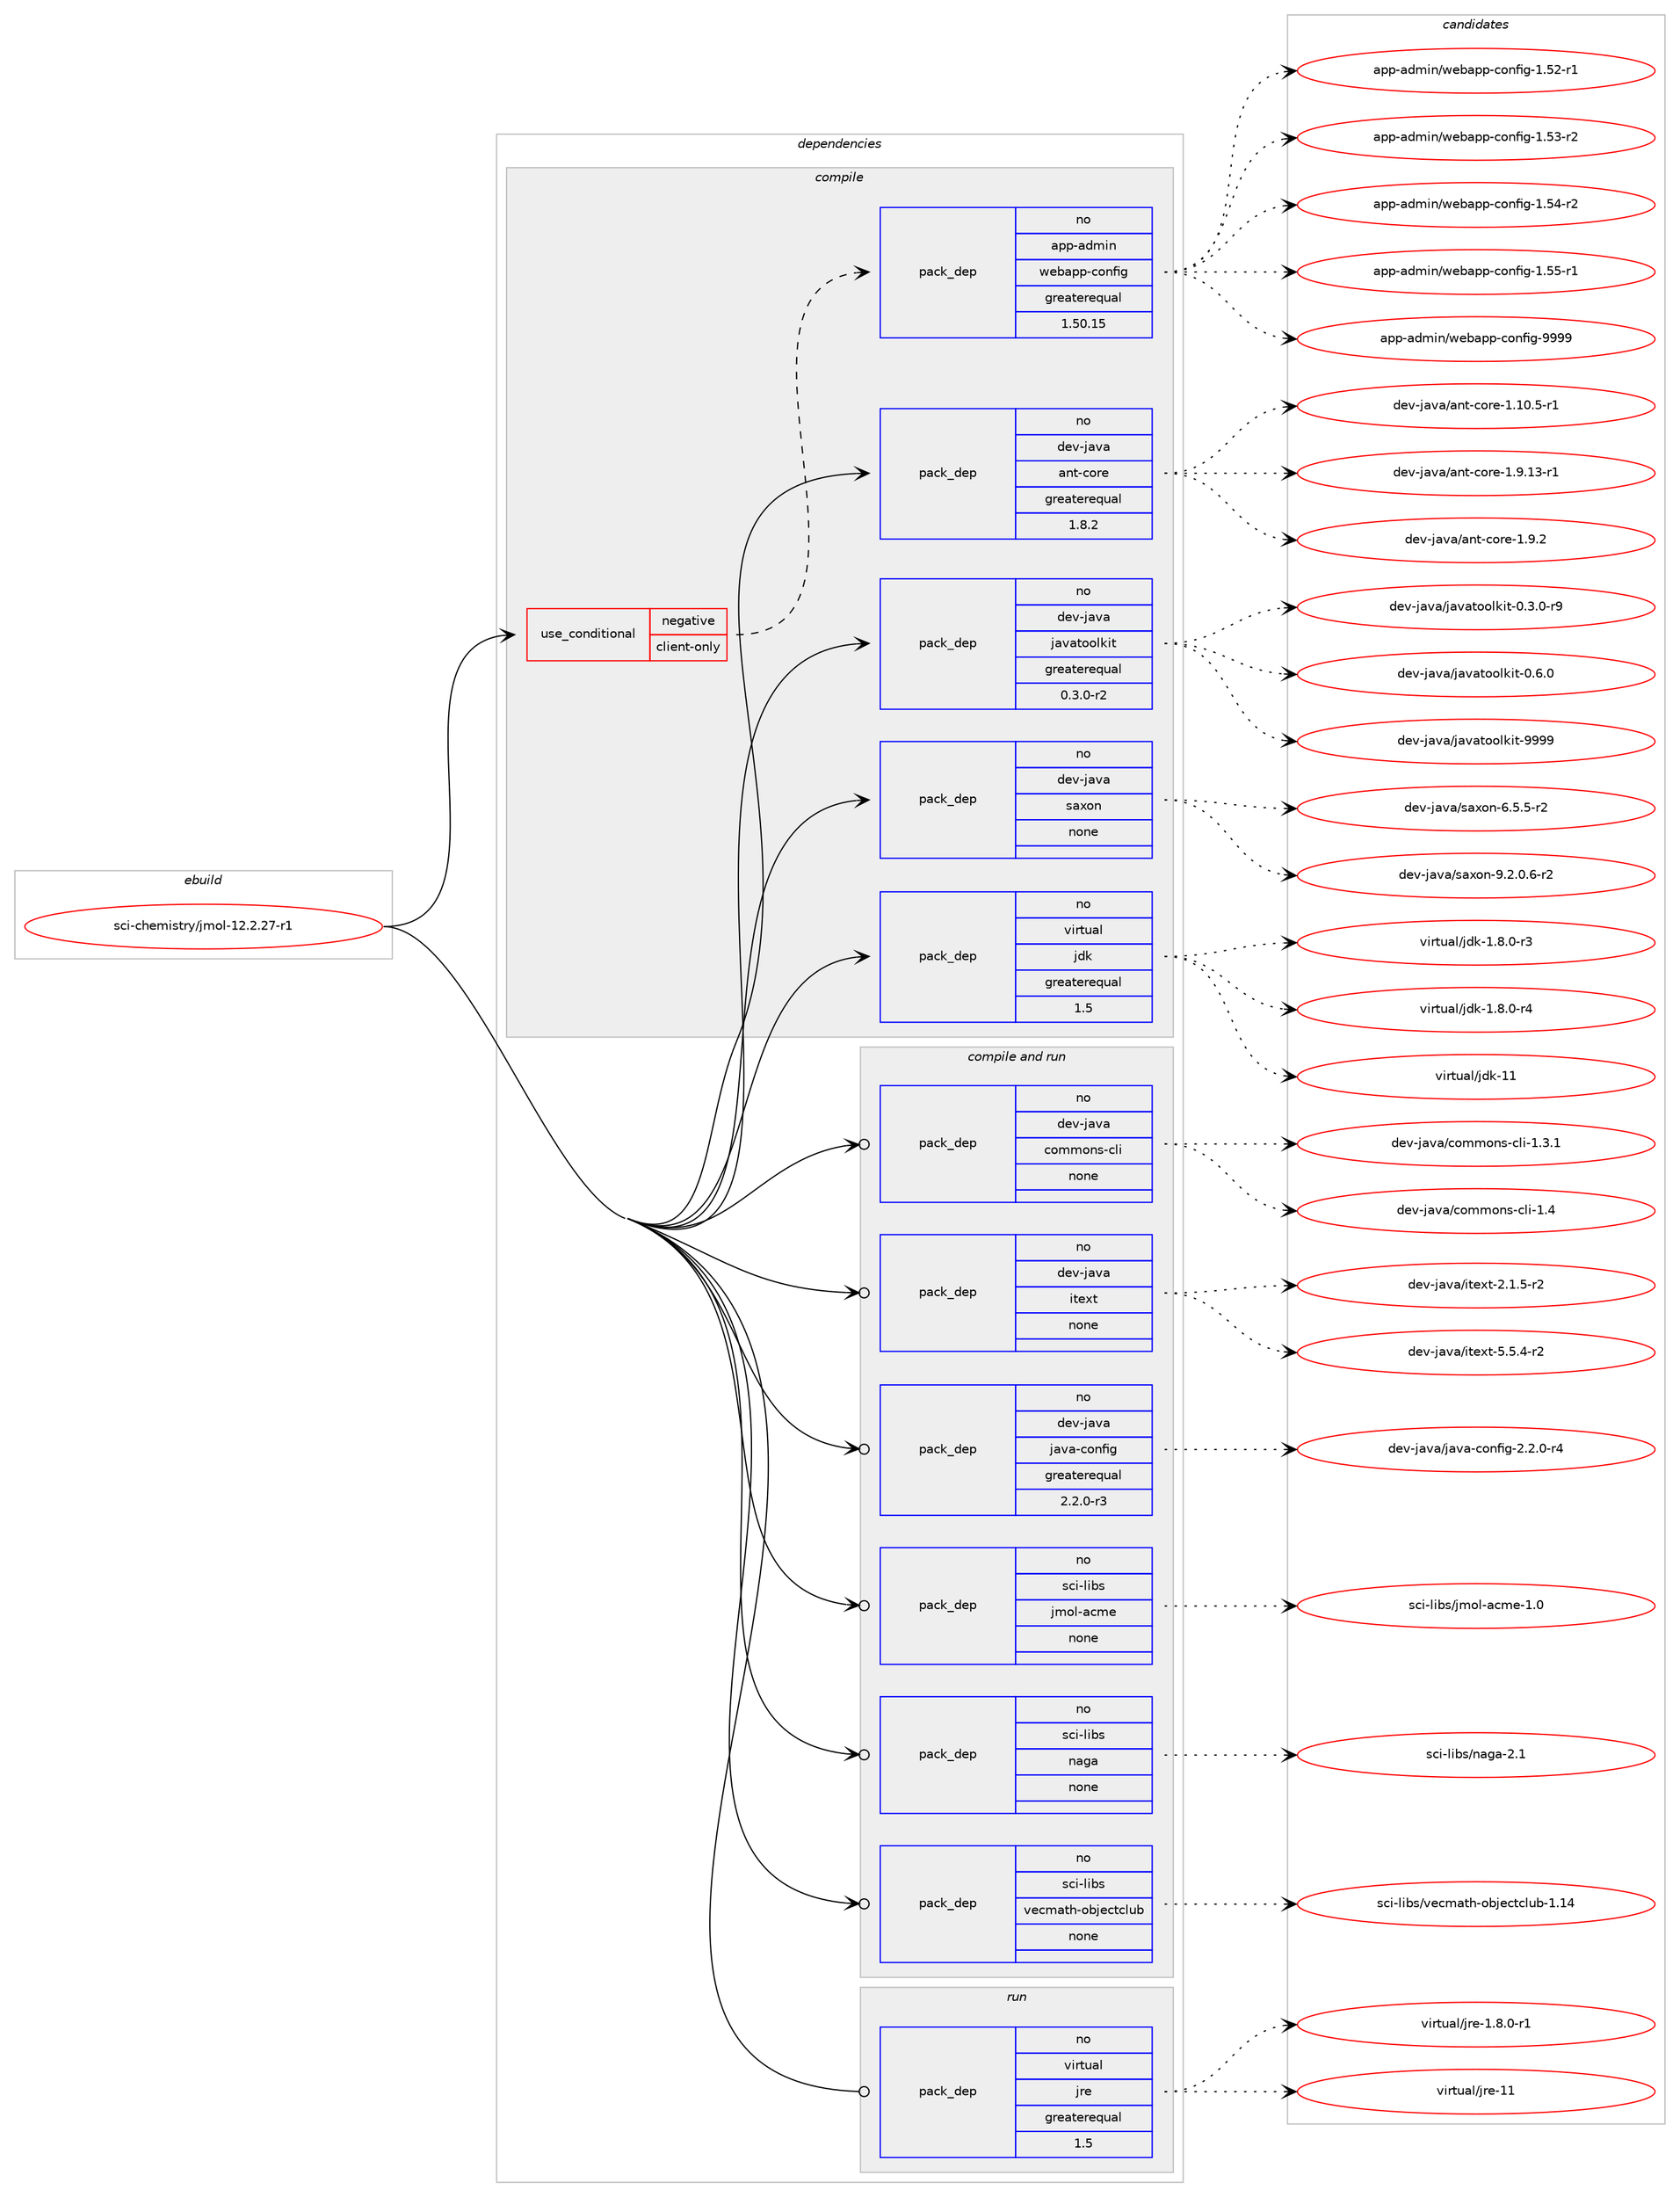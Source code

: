 digraph prolog {

# *************
# Graph options
# *************

newrank=true;
concentrate=true;
compound=true;
graph [rankdir=LR,fontname=Helvetica,fontsize=10,ranksep=1.5];#, ranksep=2.5, nodesep=0.2];
edge  [arrowhead=vee];
node  [fontname=Helvetica,fontsize=10];

# **********
# The ebuild
# **********

subgraph cluster_leftcol {
color=gray;
rank=same;
label=<<i>ebuild</i>>;
id [label="sci-chemistry/jmol-12.2.27-r1", color=red, width=4, href="../sci-chemistry/jmol-12.2.27-r1.svg"];
}

# ****************
# The dependencies
# ****************

subgraph cluster_midcol {
color=gray;
label=<<i>dependencies</i>>;
subgraph cluster_compile {
fillcolor="#eeeeee";
style=filled;
label=<<i>compile</i>>;
subgraph cond452440 {
dependency1688206 [label=<<TABLE BORDER="0" CELLBORDER="1" CELLSPACING="0" CELLPADDING="4"><TR><TD ROWSPAN="3" CELLPADDING="10">use_conditional</TD></TR><TR><TD>negative</TD></TR><TR><TD>client-only</TD></TR></TABLE>>, shape=none, color=red];
subgraph pack1208123 {
dependency1688207 [label=<<TABLE BORDER="0" CELLBORDER="1" CELLSPACING="0" CELLPADDING="4" WIDTH="220"><TR><TD ROWSPAN="6" CELLPADDING="30">pack_dep</TD></TR><TR><TD WIDTH="110">no</TD></TR><TR><TD>app-admin</TD></TR><TR><TD>webapp-config</TD></TR><TR><TD>greaterequal</TD></TR><TR><TD>1.50.15</TD></TR></TABLE>>, shape=none, color=blue];
}
dependency1688206:e -> dependency1688207:w [weight=20,style="dashed",arrowhead="vee"];
}
id:e -> dependency1688206:w [weight=20,style="solid",arrowhead="vee"];
subgraph pack1208124 {
dependency1688208 [label=<<TABLE BORDER="0" CELLBORDER="1" CELLSPACING="0" CELLPADDING="4" WIDTH="220"><TR><TD ROWSPAN="6" CELLPADDING="30">pack_dep</TD></TR><TR><TD WIDTH="110">no</TD></TR><TR><TD>dev-java</TD></TR><TR><TD>ant-core</TD></TR><TR><TD>greaterequal</TD></TR><TR><TD>1.8.2</TD></TR></TABLE>>, shape=none, color=blue];
}
id:e -> dependency1688208:w [weight=20,style="solid",arrowhead="vee"];
subgraph pack1208125 {
dependency1688209 [label=<<TABLE BORDER="0" CELLBORDER="1" CELLSPACING="0" CELLPADDING="4" WIDTH="220"><TR><TD ROWSPAN="6" CELLPADDING="30">pack_dep</TD></TR><TR><TD WIDTH="110">no</TD></TR><TR><TD>dev-java</TD></TR><TR><TD>javatoolkit</TD></TR><TR><TD>greaterequal</TD></TR><TR><TD>0.3.0-r2</TD></TR></TABLE>>, shape=none, color=blue];
}
id:e -> dependency1688209:w [weight=20,style="solid",arrowhead="vee"];
subgraph pack1208126 {
dependency1688210 [label=<<TABLE BORDER="0" CELLBORDER="1" CELLSPACING="0" CELLPADDING="4" WIDTH="220"><TR><TD ROWSPAN="6" CELLPADDING="30">pack_dep</TD></TR><TR><TD WIDTH="110">no</TD></TR><TR><TD>dev-java</TD></TR><TR><TD>saxon</TD></TR><TR><TD>none</TD></TR><TR><TD></TD></TR></TABLE>>, shape=none, color=blue];
}
id:e -> dependency1688210:w [weight=20,style="solid",arrowhead="vee"];
subgraph pack1208127 {
dependency1688211 [label=<<TABLE BORDER="0" CELLBORDER="1" CELLSPACING="0" CELLPADDING="4" WIDTH="220"><TR><TD ROWSPAN="6" CELLPADDING="30">pack_dep</TD></TR><TR><TD WIDTH="110">no</TD></TR><TR><TD>virtual</TD></TR><TR><TD>jdk</TD></TR><TR><TD>greaterequal</TD></TR><TR><TD>1.5</TD></TR></TABLE>>, shape=none, color=blue];
}
id:e -> dependency1688211:w [weight=20,style="solid",arrowhead="vee"];
}
subgraph cluster_compileandrun {
fillcolor="#eeeeee";
style=filled;
label=<<i>compile and run</i>>;
subgraph pack1208128 {
dependency1688212 [label=<<TABLE BORDER="0" CELLBORDER="1" CELLSPACING="0" CELLPADDING="4" WIDTH="220"><TR><TD ROWSPAN="6" CELLPADDING="30">pack_dep</TD></TR><TR><TD WIDTH="110">no</TD></TR><TR><TD>dev-java</TD></TR><TR><TD>commons-cli</TD></TR><TR><TD>none</TD></TR><TR><TD></TD></TR></TABLE>>, shape=none, color=blue];
}
id:e -> dependency1688212:w [weight=20,style="solid",arrowhead="odotvee"];
subgraph pack1208129 {
dependency1688213 [label=<<TABLE BORDER="0" CELLBORDER="1" CELLSPACING="0" CELLPADDING="4" WIDTH="220"><TR><TD ROWSPAN="6" CELLPADDING="30">pack_dep</TD></TR><TR><TD WIDTH="110">no</TD></TR><TR><TD>dev-java</TD></TR><TR><TD>itext</TD></TR><TR><TD>none</TD></TR><TR><TD></TD></TR></TABLE>>, shape=none, color=blue];
}
id:e -> dependency1688213:w [weight=20,style="solid",arrowhead="odotvee"];
subgraph pack1208130 {
dependency1688214 [label=<<TABLE BORDER="0" CELLBORDER="1" CELLSPACING="0" CELLPADDING="4" WIDTH="220"><TR><TD ROWSPAN="6" CELLPADDING="30">pack_dep</TD></TR><TR><TD WIDTH="110">no</TD></TR><TR><TD>dev-java</TD></TR><TR><TD>java-config</TD></TR><TR><TD>greaterequal</TD></TR><TR><TD>2.2.0-r3</TD></TR></TABLE>>, shape=none, color=blue];
}
id:e -> dependency1688214:w [weight=20,style="solid",arrowhead="odotvee"];
subgraph pack1208131 {
dependency1688215 [label=<<TABLE BORDER="0" CELLBORDER="1" CELLSPACING="0" CELLPADDING="4" WIDTH="220"><TR><TD ROWSPAN="6" CELLPADDING="30">pack_dep</TD></TR><TR><TD WIDTH="110">no</TD></TR><TR><TD>sci-libs</TD></TR><TR><TD>jmol-acme</TD></TR><TR><TD>none</TD></TR><TR><TD></TD></TR></TABLE>>, shape=none, color=blue];
}
id:e -> dependency1688215:w [weight=20,style="solid",arrowhead="odotvee"];
subgraph pack1208132 {
dependency1688216 [label=<<TABLE BORDER="0" CELLBORDER="1" CELLSPACING="0" CELLPADDING="4" WIDTH="220"><TR><TD ROWSPAN="6" CELLPADDING="30">pack_dep</TD></TR><TR><TD WIDTH="110">no</TD></TR><TR><TD>sci-libs</TD></TR><TR><TD>naga</TD></TR><TR><TD>none</TD></TR><TR><TD></TD></TR></TABLE>>, shape=none, color=blue];
}
id:e -> dependency1688216:w [weight=20,style="solid",arrowhead="odotvee"];
subgraph pack1208133 {
dependency1688217 [label=<<TABLE BORDER="0" CELLBORDER="1" CELLSPACING="0" CELLPADDING="4" WIDTH="220"><TR><TD ROWSPAN="6" CELLPADDING="30">pack_dep</TD></TR><TR><TD WIDTH="110">no</TD></TR><TR><TD>sci-libs</TD></TR><TR><TD>vecmath-objectclub</TD></TR><TR><TD>none</TD></TR><TR><TD></TD></TR></TABLE>>, shape=none, color=blue];
}
id:e -> dependency1688217:w [weight=20,style="solid",arrowhead="odotvee"];
}
subgraph cluster_run {
fillcolor="#eeeeee";
style=filled;
label=<<i>run</i>>;
subgraph pack1208134 {
dependency1688218 [label=<<TABLE BORDER="0" CELLBORDER="1" CELLSPACING="0" CELLPADDING="4" WIDTH="220"><TR><TD ROWSPAN="6" CELLPADDING="30">pack_dep</TD></TR><TR><TD WIDTH="110">no</TD></TR><TR><TD>virtual</TD></TR><TR><TD>jre</TD></TR><TR><TD>greaterequal</TD></TR><TR><TD>1.5</TD></TR></TABLE>>, shape=none, color=blue];
}
id:e -> dependency1688218:w [weight=20,style="solid",arrowhead="odot"];
}
}

# **************
# The candidates
# **************

subgraph cluster_choices {
rank=same;
color=gray;
label=<<i>candidates</i>>;

subgraph choice1208123 {
color=black;
nodesep=1;
choice971121124597100109105110471191019897112112459911111010210510345494653504511449 [label="app-admin/webapp-config-1.52-r1", color=red, width=4,href="../app-admin/webapp-config-1.52-r1.svg"];
choice971121124597100109105110471191019897112112459911111010210510345494653514511450 [label="app-admin/webapp-config-1.53-r2", color=red, width=4,href="../app-admin/webapp-config-1.53-r2.svg"];
choice971121124597100109105110471191019897112112459911111010210510345494653524511450 [label="app-admin/webapp-config-1.54-r2", color=red, width=4,href="../app-admin/webapp-config-1.54-r2.svg"];
choice971121124597100109105110471191019897112112459911111010210510345494653534511449 [label="app-admin/webapp-config-1.55-r1", color=red, width=4,href="../app-admin/webapp-config-1.55-r1.svg"];
choice97112112459710010910511047119101989711211245991111101021051034557575757 [label="app-admin/webapp-config-9999", color=red, width=4,href="../app-admin/webapp-config-9999.svg"];
dependency1688207:e -> choice971121124597100109105110471191019897112112459911111010210510345494653504511449:w [style=dotted,weight="100"];
dependency1688207:e -> choice971121124597100109105110471191019897112112459911111010210510345494653514511450:w [style=dotted,weight="100"];
dependency1688207:e -> choice971121124597100109105110471191019897112112459911111010210510345494653524511450:w [style=dotted,weight="100"];
dependency1688207:e -> choice971121124597100109105110471191019897112112459911111010210510345494653534511449:w [style=dotted,weight="100"];
dependency1688207:e -> choice97112112459710010910511047119101989711211245991111101021051034557575757:w [style=dotted,weight="100"];
}
subgraph choice1208124 {
color=black;
nodesep=1;
choice10010111845106971189747971101164599111114101454946494846534511449 [label="dev-java/ant-core-1.10.5-r1", color=red, width=4,href="../dev-java/ant-core-1.10.5-r1.svg"];
choice10010111845106971189747971101164599111114101454946574649514511449 [label="dev-java/ant-core-1.9.13-r1", color=red, width=4,href="../dev-java/ant-core-1.9.13-r1.svg"];
choice10010111845106971189747971101164599111114101454946574650 [label="dev-java/ant-core-1.9.2", color=red, width=4,href="../dev-java/ant-core-1.9.2.svg"];
dependency1688208:e -> choice10010111845106971189747971101164599111114101454946494846534511449:w [style=dotted,weight="100"];
dependency1688208:e -> choice10010111845106971189747971101164599111114101454946574649514511449:w [style=dotted,weight="100"];
dependency1688208:e -> choice10010111845106971189747971101164599111114101454946574650:w [style=dotted,weight="100"];
}
subgraph choice1208125 {
color=black;
nodesep=1;
choice1001011184510697118974710697118971161111111081071051164548465146484511457 [label="dev-java/javatoolkit-0.3.0-r9", color=red, width=4,href="../dev-java/javatoolkit-0.3.0-r9.svg"];
choice100101118451069711897471069711897116111111108107105116454846544648 [label="dev-java/javatoolkit-0.6.0", color=red, width=4,href="../dev-java/javatoolkit-0.6.0.svg"];
choice1001011184510697118974710697118971161111111081071051164557575757 [label="dev-java/javatoolkit-9999", color=red, width=4,href="../dev-java/javatoolkit-9999.svg"];
dependency1688209:e -> choice1001011184510697118974710697118971161111111081071051164548465146484511457:w [style=dotted,weight="100"];
dependency1688209:e -> choice100101118451069711897471069711897116111111108107105116454846544648:w [style=dotted,weight="100"];
dependency1688209:e -> choice1001011184510697118974710697118971161111111081071051164557575757:w [style=dotted,weight="100"];
}
subgraph choice1208126 {
color=black;
nodesep=1;
choice10010111845106971189747115971201111104554465346534511450 [label="dev-java/saxon-6.5.5-r2", color=red, width=4,href="../dev-java/saxon-6.5.5-r2.svg"];
choice100101118451069711897471159712011111045574650464846544511450 [label="dev-java/saxon-9.2.0.6-r2", color=red, width=4,href="../dev-java/saxon-9.2.0.6-r2.svg"];
dependency1688210:e -> choice10010111845106971189747115971201111104554465346534511450:w [style=dotted,weight="100"];
dependency1688210:e -> choice100101118451069711897471159712011111045574650464846544511450:w [style=dotted,weight="100"];
}
subgraph choice1208127 {
color=black;
nodesep=1;
choice11810511411611797108471061001074549465646484511451 [label="virtual/jdk-1.8.0-r3", color=red, width=4,href="../virtual/jdk-1.8.0-r3.svg"];
choice11810511411611797108471061001074549465646484511452 [label="virtual/jdk-1.8.0-r4", color=red, width=4,href="../virtual/jdk-1.8.0-r4.svg"];
choice1181051141161179710847106100107454949 [label="virtual/jdk-11", color=red, width=4,href="../virtual/jdk-11.svg"];
dependency1688211:e -> choice11810511411611797108471061001074549465646484511451:w [style=dotted,weight="100"];
dependency1688211:e -> choice11810511411611797108471061001074549465646484511452:w [style=dotted,weight="100"];
dependency1688211:e -> choice1181051141161179710847106100107454949:w [style=dotted,weight="100"];
}
subgraph choice1208128 {
color=black;
nodesep=1;
choice10010111845106971189747991111091091111101154599108105454946514649 [label="dev-java/commons-cli-1.3.1", color=red, width=4,href="../dev-java/commons-cli-1.3.1.svg"];
choice1001011184510697118974799111109109111110115459910810545494652 [label="dev-java/commons-cli-1.4", color=red, width=4,href="../dev-java/commons-cli-1.4.svg"];
dependency1688212:e -> choice10010111845106971189747991111091091111101154599108105454946514649:w [style=dotted,weight="100"];
dependency1688212:e -> choice1001011184510697118974799111109109111110115459910810545494652:w [style=dotted,weight="100"];
}
subgraph choice1208129 {
color=black;
nodesep=1;
choice100101118451069711897471051161011201164550464946534511450 [label="dev-java/itext-2.1.5-r2", color=red, width=4,href="../dev-java/itext-2.1.5-r2.svg"];
choice100101118451069711897471051161011201164553465346524511450 [label="dev-java/itext-5.5.4-r2", color=red, width=4,href="../dev-java/itext-5.5.4-r2.svg"];
dependency1688213:e -> choice100101118451069711897471051161011201164550464946534511450:w [style=dotted,weight="100"];
dependency1688213:e -> choice100101118451069711897471051161011201164553465346524511450:w [style=dotted,weight="100"];
}
subgraph choice1208130 {
color=black;
nodesep=1;
choice10010111845106971189747106971189745991111101021051034550465046484511452 [label="dev-java/java-config-2.2.0-r4", color=red, width=4,href="../dev-java/java-config-2.2.0-r4.svg"];
dependency1688214:e -> choice10010111845106971189747106971189745991111101021051034550465046484511452:w [style=dotted,weight="100"];
}
subgraph choice1208131 {
color=black;
nodesep=1;
choice1159910545108105981154710610911110845979910910145494648 [label="sci-libs/jmol-acme-1.0", color=red, width=4,href="../sci-libs/jmol-acme-1.0.svg"];
dependency1688215:e -> choice1159910545108105981154710610911110845979910910145494648:w [style=dotted,weight="100"];
}
subgraph choice1208132 {
color=black;
nodesep=1;
choice11599105451081059811547110971039745504649 [label="sci-libs/naga-2.1", color=red, width=4,href="../sci-libs/naga-2.1.svg"];
dependency1688216:e -> choice11599105451081059811547110971039745504649:w [style=dotted,weight="100"];
}
subgraph choice1208133 {
color=black;
nodesep=1;
choice11599105451081059811547118101991099711610445111981061019911699108117984549464952 [label="sci-libs/vecmath-objectclub-1.14", color=red, width=4,href="../sci-libs/vecmath-objectclub-1.14.svg"];
dependency1688217:e -> choice11599105451081059811547118101991099711610445111981061019911699108117984549464952:w [style=dotted,weight="100"];
}
subgraph choice1208134 {
color=black;
nodesep=1;
choice11810511411611797108471061141014549465646484511449 [label="virtual/jre-1.8.0-r1", color=red, width=4,href="../virtual/jre-1.8.0-r1.svg"];
choice1181051141161179710847106114101454949 [label="virtual/jre-11", color=red, width=4,href="../virtual/jre-11.svg"];
dependency1688218:e -> choice11810511411611797108471061141014549465646484511449:w [style=dotted,weight="100"];
dependency1688218:e -> choice1181051141161179710847106114101454949:w [style=dotted,weight="100"];
}
}

}
